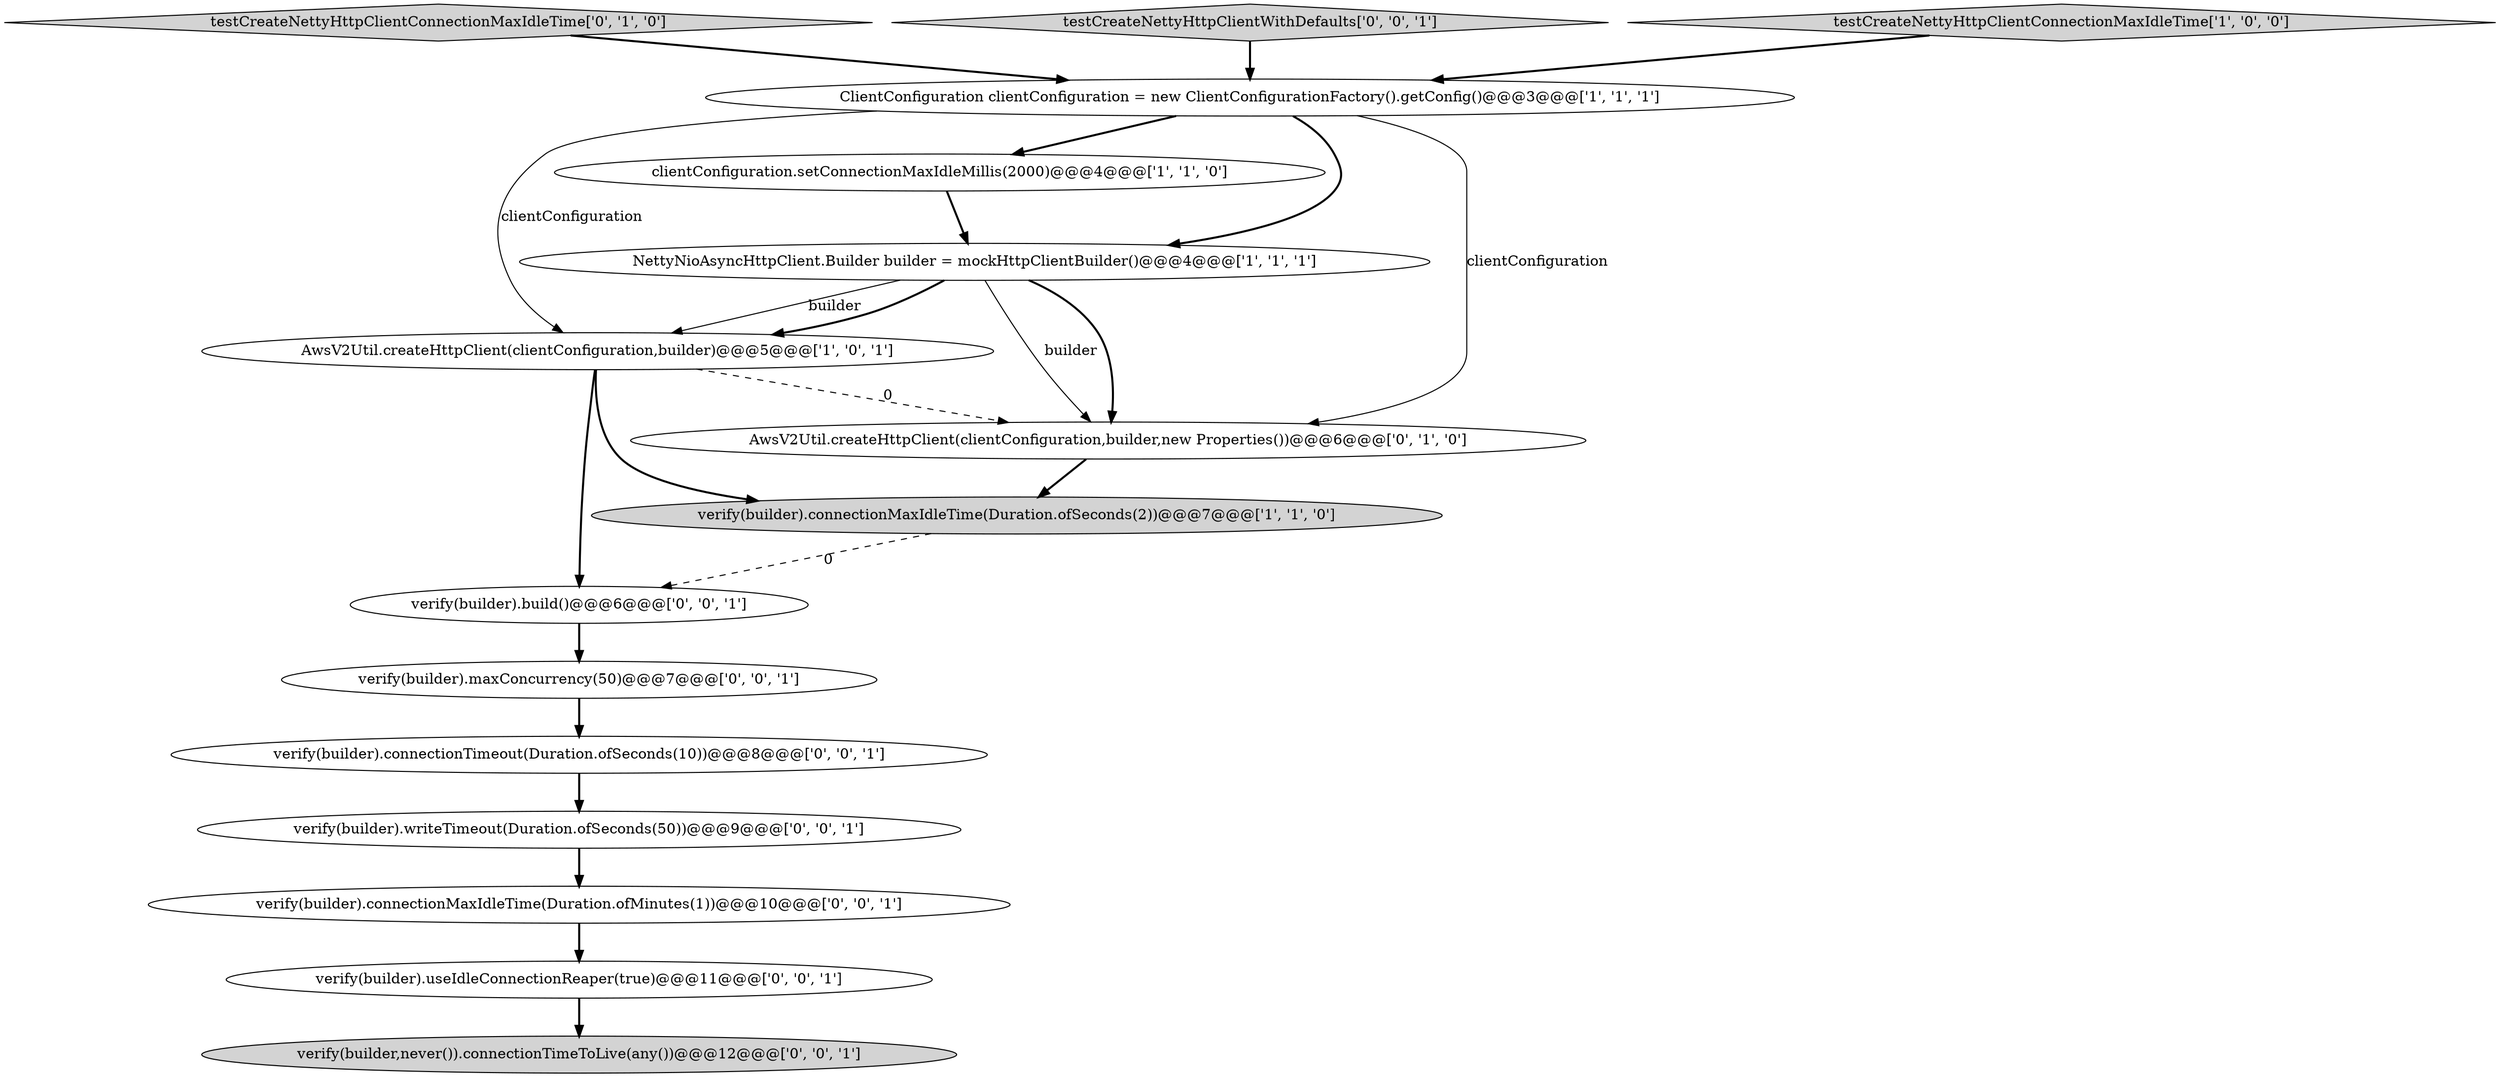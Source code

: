 digraph {
0 [style = filled, label = "clientConfiguration.setConnectionMaxIdleMillis(2000)@@@4@@@['1', '1', '0']", fillcolor = white, shape = ellipse image = "AAA0AAABBB1BBB"];
12 [style = filled, label = "verify(builder).build()@@@6@@@['0', '0', '1']", fillcolor = white, shape = ellipse image = "AAA0AAABBB3BBB"];
1 [style = filled, label = "AwsV2Util.createHttpClient(clientConfiguration,builder)@@@5@@@['1', '0', '1']", fillcolor = white, shape = ellipse image = "AAA0AAABBB1BBB"];
6 [style = filled, label = "testCreateNettyHttpClientConnectionMaxIdleTime['0', '1', '0']", fillcolor = lightgray, shape = diamond image = "AAA0AAABBB2BBB"];
9 [style = filled, label = "verify(builder).connectionMaxIdleTime(Duration.ofMinutes(1))@@@10@@@['0', '0', '1']", fillcolor = white, shape = ellipse image = "AAA0AAABBB3BBB"];
10 [style = filled, label = "verify(builder).connectionTimeout(Duration.ofSeconds(10))@@@8@@@['0', '0', '1']", fillcolor = white, shape = ellipse image = "AAA0AAABBB3BBB"];
11 [style = filled, label = "verify(builder).useIdleConnectionReaper(true)@@@11@@@['0', '0', '1']", fillcolor = white, shape = ellipse image = "AAA0AAABBB3BBB"];
15 [style = filled, label = "testCreateNettyHttpClientWithDefaults['0', '0', '1']", fillcolor = lightgray, shape = diamond image = "AAA0AAABBB3BBB"];
14 [style = filled, label = "verify(builder,never()).connectionTimeToLive(any())@@@12@@@['0', '0', '1']", fillcolor = lightgray, shape = ellipse image = "AAA0AAABBB3BBB"];
13 [style = filled, label = "verify(builder).maxConcurrency(50)@@@7@@@['0', '0', '1']", fillcolor = white, shape = ellipse image = "AAA0AAABBB3BBB"];
8 [style = filled, label = "verify(builder).writeTimeout(Duration.ofSeconds(50))@@@9@@@['0', '0', '1']", fillcolor = white, shape = ellipse image = "AAA0AAABBB3BBB"];
3 [style = filled, label = "ClientConfiguration clientConfiguration = new ClientConfigurationFactory().getConfig()@@@3@@@['1', '1', '1']", fillcolor = white, shape = ellipse image = "AAA0AAABBB1BBB"];
4 [style = filled, label = "verify(builder).connectionMaxIdleTime(Duration.ofSeconds(2))@@@7@@@['1', '1', '0']", fillcolor = lightgray, shape = ellipse image = "AAA0AAABBB1BBB"];
5 [style = filled, label = "NettyNioAsyncHttpClient.Builder builder = mockHttpClientBuilder()@@@4@@@['1', '1', '1']", fillcolor = white, shape = ellipse image = "AAA0AAABBB1BBB"];
7 [style = filled, label = "AwsV2Util.createHttpClient(clientConfiguration,builder,new Properties())@@@6@@@['0', '1', '0']", fillcolor = white, shape = ellipse image = "AAA1AAABBB2BBB"];
2 [style = filled, label = "testCreateNettyHttpClientConnectionMaxIdleTime['1', '0', '0']", fillcolor = lightgray, shape = diamond image = "AAA0AAABBB1BBB"];
8->9 [style = bold, label=""];
9->11 [style = bold, label=""];
4->12 [style = dashed, label="0"];
5->1 [style = solid, label="builder"];
1->12 [style = bold, label=""];
5->1 [style = bold, label=""];
10->8 [style = bold, label=""];
11->14 [style = bold, label=""];
3->5 [style = bold, label=""];
12->13 [style = bold, label=""];
2->3 [style = bold, label=""];
1->7 [style = dashed, label="0"];
5->7 [style = solid, label="builder"];
7->4 [style = bold, label=""];
3->0 [style = bold, label=""];
6->3 [style = bold, label=""];
1->4 [style = bold, label=""];
15->3 [style = bold, label=""];
0->5 [style = bold, label=""];
13->10 [style = bold, label=""];
3->1 [style = solid, label="clientConfiguration"];
3->7 [style = solid, label="clientConfiguration"];
5->7 [style = bold, label=""];
}
